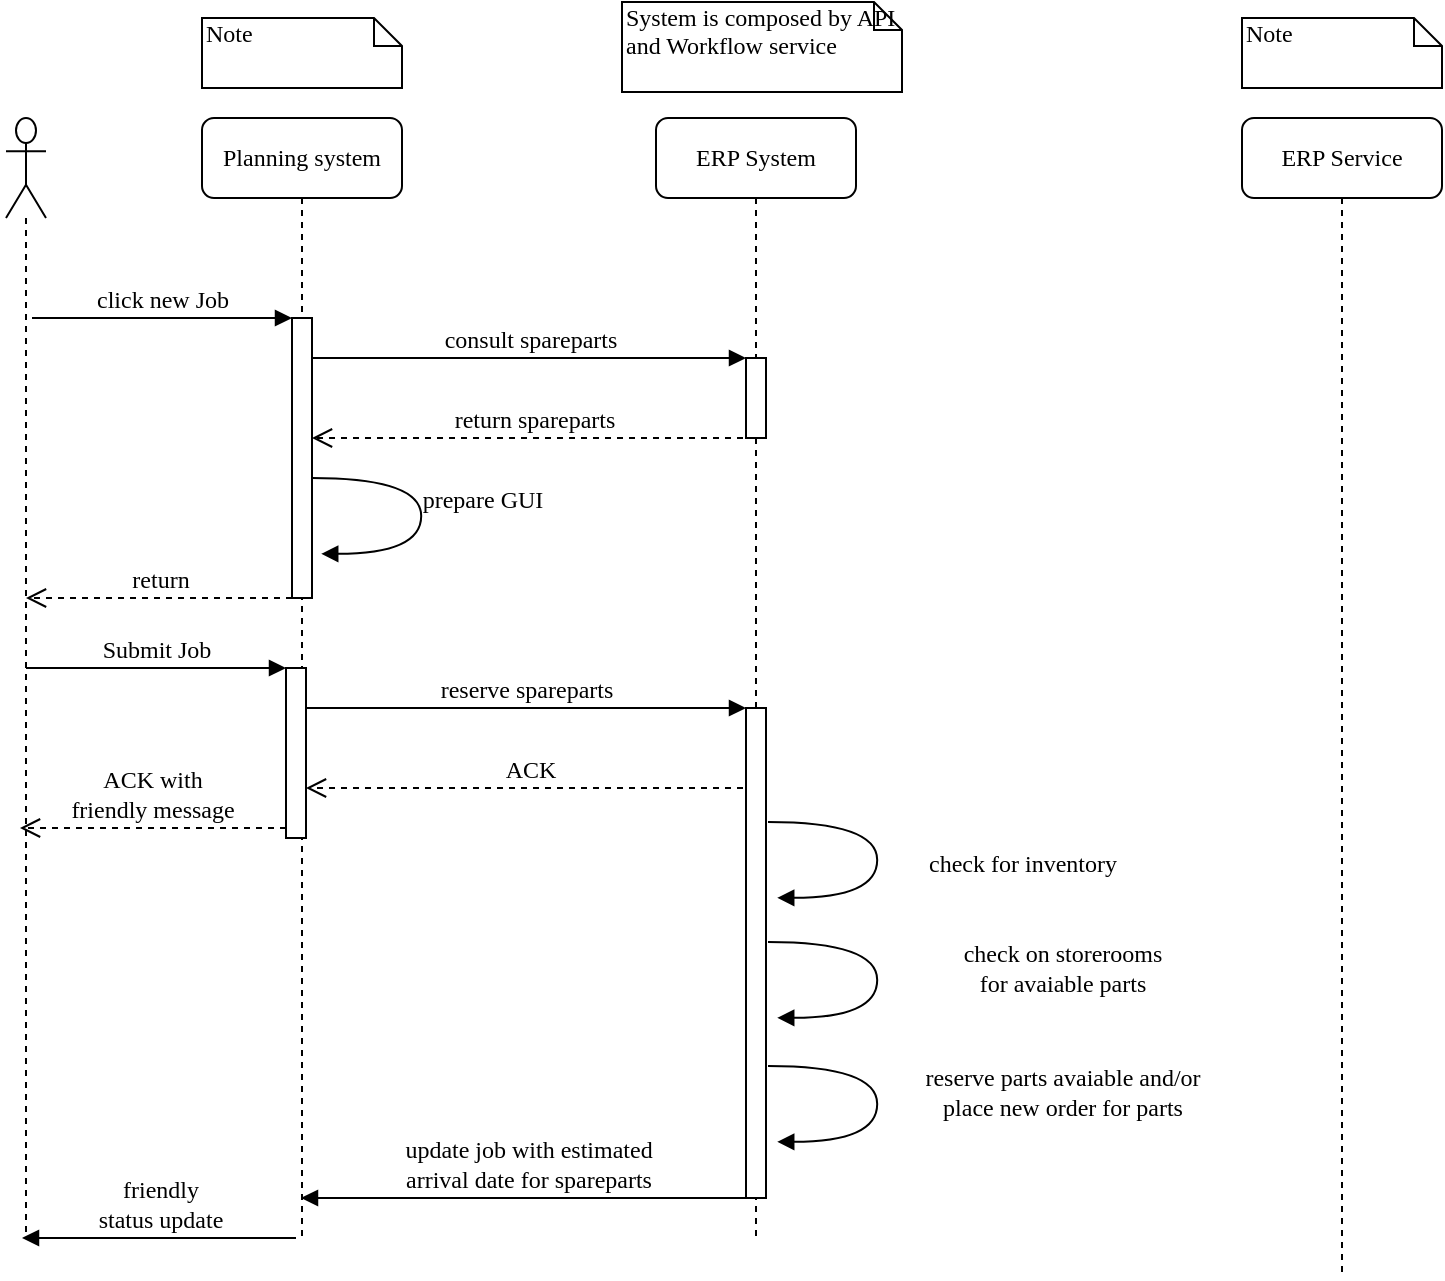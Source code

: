 <mxfile version="21.5.1" type="github" pages="5">
  <diagram name="Page-1" id="13e1069c-82ec-6db2-03f1-153e76fe0fe0">
    <mxGraphModel dx="1434" dy="782" grid="1" gridSize="10" guides="1" tooltips="1" connect="1" arrows="1" fold="1" page="1" pageScale="1" pageWidth="1100" pageHeight="850" background="none" math="0" shadow="0">
      <root>
        <mxCell id="0" />
        <mxCell id="1" parent="0" />
        <mxCell id="7baba1c4bc27f4b0-3" value="ERP System" style="shape=umlLifeline;perimeter=lifelinePerimeter;whiteSpace=wrap;html=1;container=1;collapsible=0;recursiveResize=0;outlineConnect=0;rounded=1;shadow=0;comic=0;labelBackgroundColor=none;strokeWidth=1;fontFamily=Verdana;fontSize=12;align=center;" parent="1" vertex="1">
          <mxGeometry x="467" y="80" width="100" height="560" as="geometry" />
        </mxCell>
        <mxCell id="7baba1c4bc27f4b0-13" value="" style="html=1;points=[];perimeter=orthogonalPerimeter;rounded=0;shadow=0;comic=0;labelBackgroundColor=none;strokeWidth=1;fontFamily=Verdana;fontSize=12;align=center;" parent="7baba1c4bc27f4b0-3" vertex="1">
          <mxGeometry x="45" y="120" width="10" height="40" as="geometry" />
        </mxCell>
        <mxCell id="7baba1c4bc27f4b0-2" value="Planning system" style="shape=umlLifeline;perimeter=lifelinePerimeter;whiteSpace=wrap;html=1;container=1;collapsible=0;recursiveResize=0;outlineConnect=0;rounded=1;shadow=0;comic=0;labelBackgroundColor=none;strokeWidth=1;fontFamily=Verdana;fontSize=12;align=center;" parent="1" vertex="1">
          <mxGeometry x="240" y="80" width="100" height="560" as="geometry" />
        </mxCell>
        <mxCell id="7baba1c4bc27f4b0-10" value="" style="html=1;points=[];perimeter=orthogonalPerimeter;rounded=0;shadow=0;comic=0;labelBackgroundColor=none;strokeWidth=1;fontFamily=Verdana;fontSize=12;align=center;" parent="7baba1c4bc27f4b0-2" vertex="1">
          <mxGeometry x="45" y="100" width="10" height="140" as="geometry" />
        </mxCell>
        <mxCell id="r3WiBmPXjDNipP7hlPcP-3" value="return" style="html=1;verticalAlign=bottom;endArrow=open;dashed=1;endSize=8;labelBackgroundColor=none;fontFamily=Verdana;fontSize=12;" edge="1" parent="7baba1c4bc27f4b0-2" target="r3WiBmPXjDNipP7hlPcP-2">
          <mxGeometry relative="1" as="geometry">
            <mxPoint x="-75" y="240" as="targetPoint" />
            <mxPoint x="45" y="240" as="sourcePoint" />
          </mxGeometry>
        </mxCell>
        <mxCell id="7baba1c4bc27f4b0-35" value="prepare GUI" style="html=1;verticalAlign=bottom;endArrow=block;labelBackgroundColor=none;fontFamily=Verdana;fontSize=12;elbow=vertical;edgeStyle=orthogonalEdgeStyle;curved=1;entryX=1;entryY=0.286;entryPerimeter=0;exitX=1.038;exitY=0.345;exitPerimeter=0;" parent="7baba1c4bc27f4b0-2" edge="1">
          <mxGeometry x="0.047" y="30" relative="1" as="geometry">
            <mxPoint x="55.0" y="180.0" as="sourcePoint" />
            <mxPoint x="59.62" y="217.92" as="targetPoint" />
            <Array as="points">
              <mxPoint x="109.62" y="179.9" />
              <mxPoint x="109.62" y="217.9" />
            </Array>
            <mxPoint as="offset" />
          </mxGeometry>
        </mxCell>
        <mxCell id="L3LUOp6Q61hQ2QbDwkMk-3" value="" style="html=1;points=[];perimeter=orthogonalPerimeter;rounded=0;shadow=0;comic=0;labelBackgroundColor=none;strokeWidth=1;fontFamily=Verdana;fontSize=12;align=center;" vertex="1" parent="7baba1c4bc27f4b0-2">
          <mxGeometry x="42" y="275" width="10" height="85" as="geometry" />
        </mxCell>
        <mxCell id="L3LUOp6Q61hQ2QbDwkMk-4" value="ACK with &lt;br&gt;friendly message" style="html=1;verticalAlign=bottom;endArrow=open;dashed=1;endSize=8;labelBackgroundColor=none;fontFamily=Verdana;fontSize=12;" edge="1" parent="7baba1c4bc27f4b0-2">
          <mxGeometry x="0.007" relative="1" as="geometry">
            <mxPoint x="-91" y="355" as="targetPoint" />
            <mxPoint x="42" y="355" as="sourcePoint" />
            <mxPoint as="offset" />
          </mxGeometry>
        </mxCell>
        <mxCell id="L3LUOp6Q61hQ2QbDwkMk-7" value="Submit Job" style="html=1;verticalAlign=bottom;endArrow=block;entryX=0;entryY=0;labelBackgroundColor=none;fontFamily=Verdana;fontSize=12;edgeStyle=elbowEdgeStyle;elbow=horizontal;" edge="1" parent="7baba1c4bc27f4b0-2" target="L3LUOp6Q61hQ2QbDwkMk-3">
          <mxGeometry relative="1" as="geometry">
            <mxPoint x="-88" y="275" as="sourcePoint" />
            <mxPoint as="offset" />
          </mxGeometry>
        </mxCell>
        <mxCell id="L3LUOp6Q61hQ2QbDwkMk-8" value="reserve spareparts" style="html=1;verticalAlign=bottom;endArrow=block;entryX=0;entryY=0;labelBackgroundColor=none;fontFamily=Verdana;fontSize=12;edgeStyle=elbowEdgeStyle;elbow=vertical;" edge="1" parent="7baba1c4bc27f4b0-2" source="L3LUOp6Q61hQ2QbDwkMk-3" target="L3LUOp6Q61hQ2QbDwkMk-6">
          <mxGeometry relative="1" as="geometry">
            <mxPoint x="127" y="295" as="sourcePoint" />
          </mxGeometry>
        </mxCell>
        <mxCell id="L3LUOp6Q61hQ2QbDwkMk-9" value="ACK" style="html=1;verticalAlign=bottom;endArrow=open;dashed=1;endSize=8;labelBackgroundColor=none;fontFamily=Verdana;fontSize=12;" edge="1" parent="7baba1c4bc27f4b0-2" source="7baba1c4bc27f4b0-3">
          <mxGeometry relative="1" as="geometry">
            <mxPoint x="52" y="335" as="targetPoint" />
            <mxPoint x="207" y="335" as="sourcePoint" />
          </mxGeometry>
        </mxCell>
        <mxCell id="L3LUOp6Q61hQ2QbDwkMk-6" value="" style="html=1;points=[];perimeter=orthogonalPerimeter;rounded=0;shadow=0;comic=0;labelBackgroundColor=none;strokeWidth=1;fontFamily=Verdana;fontSize=12;align=center;" vertex="1" parent="7baba1c4bc27f4b0-2">
          <mxGeometry x="272" y="295" width="10" height="245" as="geometry" />
        </mxCell>
        <mxCell id="7baba1c4bc27f4b0-4" value="ERP Service" style="shape=umlLifeline;perimeter=lifelinePerimeter;whiteSpace=wrap;html=1;container=1;collapsible=0;recursiveResize=0;outlineConnect=0;rounded=1;shadow=0;comic=0;labelBackgroundColor=none;strokeWidth=1;fontFamily=Verdana;fontSize=12;align=center;" parent="1" vertex="1">
          <mxGeometry x="760" y="80" width="100" height="580" as="geometry" />
        </mxCell>
        <mxCell id="7baba1c4bc27f4b0-11" value="click new Job" style="html=1;verticalAlign=bottom;endArrow=block;entryX=0;entryY=0;labelBackgroundColor=none;fontFamily=Verdana;fontSize=12;edgeStyle=elbowEdgeStyle;elbow=vertical;" parent="1" target="7baba1c4bc27f4b0-10" edge="1">
          <mxGeometry relative="1" as="geometry">
            <mxPoint x="155" y="180" as="sourcePoint" />
            <mxPoint as="offset" />
          </mxGeometry>
        </mxCell>
        <mxCell id="7baba1c4bc27f4b0-14" value="consult spareparts" style="html=1;verticalAlign=bottom;endArrow=block;entryX=0;entryY=0;labelBackgroundColor=none;fontFamily=Verdana;fontSize=12;edgeStyle=elbowEdgeStyle;elbow=vertical;" parent="1" source="7baba1c4bc27f4b0-10" target="7baba1c4bc27f4b0-13" edge="1">
          <mxGeometry relative="1" as="geometry">
            <mxPoint x="370" y="200" as="sourcePoint" />
          </mxGeometry>
        </mxCell>
        <mxCell id="7baba1c4bc27f4b0-41" value="Note" style="shape=note;whiteSpace=wrap;html=1;size=14;verticalAlign=top;align=left;spacingTop=-6;rounded=0;shadow=0;comic=0;labelBackgroundColor=none;strokeWidth=1;fontFamily=Verdana;fontSize=12" parent="1" vertex="1">
          <mxGeometry x="240" y="30" width="100" height="35" as="geometry" />
        </mxCell>
        <mxCell id="7baba1c4bc27f4b0-42" value="System is composed by API and Workflow service" style="shape=note;whiteSpace=wrap;html=1;size=14;verticalAlign=top;align=left;spacingTop=-6;rounded=0;shadow=0;comic=0;labelBackgroundColor=none;strokeWidth=1;fontFamily=Verdana;fontSize=12" parent="1" vertex="1">
          <mxGeometry x="450" y="22" width="140" height="45" as="geometry" />
        </mxCell>
        <mxCell id="7baba1c4bc27f4b0-43" value="Note" style="shape=note;whiteSpace=wrap;html=1;size=14;verticalAlign=top;align=left;spacingTop=-6;rounded=0;shadow=0;comic=0;labelBackgroundColor=none;strokeWidth=1;fontFamily=Verdana;fontSize=12" parent="1" vertex="1">
          <mxGeometry x="760" y="30" width="100" height="35" as="geometry" />
        </mxCell>
        <mxCell id="r3WiBmPXjDNipP7hlPcP-2" value="" style="shape=umlLifeline;perimeter=lifelinePerimeter;whiteSpace=wrap;html=1;container=1;dropTarget=0;collapsible=0;recursiveResize=0;outlineConnect=0;portConstraint=eastwest;newEdgeStyle={&quot;edgeStyle&quot;:&quot;elbowEdgeStyle&quot;,&quot;elbow&quot;:&quot;vertical&quot;,&quot;curved&quot;:0,&quot;rounded&quot;:0};participant=umlActor;size=50;" vertex="1" parent="1">
          <mxGeometry x="142" y="80" width="20" height="560" as="geometry" />
        </mxCell>
        <mxCell id="L3LUOp6Q61hQ2QbDwkMk-1" value="return spareparts" style="html=1;verticalAlign=bottom;endArrow=open;dashed=1;endSize=8;labelBackgroundColor=none;fontFamily=Verdana;fontSize=12;" edge="1" parent="1" source="7baba1c4bc27f4b0-3">
          <mxGeometry relative="1" as="geometry">
            <mxPoint x="295" y="240" as="targetPoint" />
            <mxPoint x="415" y="240" as="sourcePoint" />
          </mxGeometry>
        </mxCell>
        <mxCell id="L3LUOp6Q61hQ2QbDwkMk-11" value="check for inventory" style="html=1;verticalAlign=bottom;endArrow=block;labelBackgroundColor=none;fontFamily=Verdana;fontSize=12;elbow=vertical;edgeStyle=orthogonalEdgeStyle;curved=1;entryX=1;entryY=0.286;entryPerimeter=0;exitX=1.038;exitY=0.345;exitPerimeter=0;" edge="1" parent="1">
          <mxGeometry x="0.188" y="72" relative="1" as="geometry">
            <mxPoint x="523.0" y="432.0" as="sourcePoint" />
            <mxPoint x="527.62" y="469.92" as="targetPoint" />
            <Array as="points">
              <mxPoint x="577.62" y="431.9" />
              <mxPoint x="577.62" y="469.9" />
            </Array>
            <mxPoint as="offset" />
          </mxGeometry>
        </mxCell>
        <mxCell id="L3LUOp6Q61hQ2QbDwkMk-12" value="reserve parts avaiable and/or&lt;br&gt; place new order for parts" style="html=1;verticalAlign=bottom;endArrow=block;labelBackgroundColor=none;fontFamily=Verdana;fontSize=12;elbow=vertical;edgeStyle=orthogonalEdgeStyle;curved=1;entryX=1;entryY=0.286;entryPerimeter=0;exitX=1.038;exitY=0.345;exitPerimeter=0;" edge="1" parent="1">
          <mxGeometry x="0.193" y="92" relative="1" as="geometry">
            <mxPoint x="523.0" y="554.0" as="sourcePoint" />
            <mxPoint x="527.62" y="591.92" as="targetPoint" />
            <Array as="points">
              <mxPoint x="577.62" y="553.9" />
              <mxPoint x="577.62" y="591.9" />
            </Array>
            <mxPoint as="offset" />
          </mxGeometry>
        </mxCell>
        <mxCell id="L3LUOp6Q61hQ2QbDwkMk-13" value="check on storerooms&lt;br&gt; for avaiable parts" style="html=1;verticalAlign=bottom;endArrow=block;labelBackgroundColor=none;fontFamily=Verdana;fontSize=12;elbow=vertical;edgeStyle=orthogonalEdgeStyle;curved=1;entryX=1;entryY=0.286;entryPerimeter=0;exitX=1.038;exitY=0.345;exitPerimeter=0;" edge="1" parent="1">
          <mxGeometry x="0.188" y="92" relative="1" as="geometry">
            <mxPoint x="523.0" y="492.0" as="sourcePoint" />
            <mxPoint x="527.62" y="529.92" as="targetPoint" />
            <Array as="points">
              <mxPoint x="577.62" y="491.9" />
              <mxPoint x="577.62" y="529.9" />
            </Array>
            <mxPoint as="offset" />
          </mxGeometry>
        </mxCell>
        <mxCell id="L3LUOp6Q61hQ2QbDwkMk-14" value="update job with estimated &lt;br&gt;arrival date for spareparts" style="html=1;verticalAlign=bottom;endArrow=block;labelBackgroundColor=none;fontFamily=Verdana;fontSize=12;edgeStyle=elbowEdgeStyle;elbow=vertical;" edge="1" parent="1">
          <mxGeometry relative="1" as="geometry">
            <mxPoint x="516.5" y="620" as="sourcePoint" />
            <mxPoint x="289.5" y="620" as="targetPoint" />
          </mxGeometry>
        </mxCell>
        <mxCell id="L3LUOp6Q61hQ2QbDwkMk-15" value="friendly &lt;br&gt;status update" style="html=1;verticalAlign=bottom;endArrow=block;labelBackgroundColor=none;fontFamily=Verdana;fontSize=12;edgeStyle=elbowEdgeStyle;elbow=vertical;" edge="1" parent="1">
          <mxGeometry relative="1" as="geometry">
            <mxPoint x="287" y="640" as="sourcePoint" />
            <mxPoint x="150" y="640" as="targetPoint" />
          </mxGeometry>
        </mxCell>
      </root>
    </mxGraphModel>
  </diagram>
  <diagram id="V_W7wJpPirjJ44_0wbhT" name="Page-2">
    <mxGraphModel dx="1434" dy="782" grid="1" gridSize="10" guides="1" tooltips="1" connect="1" arrows="1" fold="1" page="1" pageScale="1" pageWidth="850" pageHeight="1100" math="0" shadow="0">
      <root>
        <mxCell id="0" />
        <mxCell id="1" parent="0" />
        <mxCell id="fWBjo3KzKKO2n25VjkyU-6" value="Receive request of Spareparts" style="edgeStyle=orthogonalEdgeStyle;rounded=0;orthogonalLoop=1;jettySize=auto;html=1;entryX=0.25;entryY=0.1;entryDx=0;entryDy=0;entryPerimeter=0;curved=1;exitX=1;exitY=1;exitDx=0;exitDy=0;" edge="1" parent="1" source="NMWCSdqXSWTa__lLpauB-1" target="NMWCSdqXSWTa__lLpauB-4">
          <mxGeometry relative="1" as="geometry">
            <Array as="points">
              <mxPoint x="580" y="420" />
              <mxPoint x="580" y="636" />
            </Array>
          </mxGeometry>
        </mxCell>
        <mxCell id="NMWCSdqXSWTa__lLpauB-1" value="CORE" style="ellipse;whiteSpace=wrap;html=1;aspect=fixed;" parent="1" vertex="1">
          <mxGeometry x="340" y="300" width="140" height="140" as="geometry" />
        </mxCell>
        <mxCell id="NMWCSdqXSWTa__lLpauB-3" value="Planning System" style="shape=umlActor;verticalLabelPosition=bottom;verticalAlign=top;html=1;outlineConnect=0;" parent="1" vertex="1">
          <mxGeometry x="180" y="80" width="30" height="60" as="geometry" />
        </mxCell>
        <mxCell id="fWBjo3KzKKO2n25VjkyU-9" value="Return spareparts avaiable" style="edgeStyle=orthogonalEdgeStyle;rounded=0;orthogonalLoop=1;jettySize=auto;html=1;entryX=0.914;entryY=0.779;entryDx=0;entryDy=0;entryPerimeter=0;" edge="1" parent="1" source="NMWCSdqXSWTa__lLpauB-4" target="NMWCSdqXSWTa__lLpauB-1">
          <mxGeometry relative="1" as="geometry">
            <Array as="points">
              <mxPoint x="745" y="460" />
              <mxPoint x="468" y="460" />
            </Array>
          </mxGeometry>
        </mxCell>
        <mxCell id="NMWCSdqXSWTa__lLpauB-4" value="ERP System" style="shape=umlActor;verticalLabelPosition=bottom;verticalAlign=top;html=1;outlineConnect=0;" parent="1" vertex="1">
          <mxGeometry x="730" y="630" width="30" height="60" as="geometry" />
        </mxCell>
        <mxCell id="NMWCSdqXSWTa__lLpauB-8" value="List Jobs" style="endArrow=classic;startArrow=classic;html=1;rounded=0;exitX=0.5;exitY=0;exitDx=0;exitDy=0;edgeStyle=orthogonalEdgeStyle;curved=1;" parent="1" source="NMWCSdqXSWTa__lLpauB-1" edge="1">
          <mxGeometry x="0.135" y="30" width="50" height="50" relative="1" as="geometry">
            <mxPoint x="400" y="420" as="sourcePoint" />
            <mxPoint x="220" y="120" as="targetPoint" />
            <Array as="points">
              <mxPoint x="340" y="300" />
              <mxPoint x="340" y="120" />
            </Array>
            <mxPoint as="offset" />
          </mxGeometry>
        </mxCell>
        <mxCell id="NMWCSdqXSWTa__lLpauB-9" value="&lt;div&gt;Filter Jobs&lt;/div&gt;&lt;div&gt;by Pending&lt;br&gt;&lt;/div&gt;" style="endArrow=classic;startArrow=classic;html=1;rounded=0;exitX=0;exitY=0;exitDx=0;exitDy=0;edgeStyle=orthogonalEdgeStyle;curved=1;" parent="1" source="NMWCSdqXSWTa__lLpauB-1" target="NMWCSdqXSWTa__lLpauB-3" edge="1">
          <mxGeometry x="-0.135" y="10" width="50" height="50" relative="1" as="geometry">
            <mxPoint x="300" y="390" as="sourcePoint" />
            <mxPoint x="110" y="210" as="targetPoint" />
            <Array as="points">
              <mxPoint x="300" y="321" />
              <mxPoint x="300" y="210" />
              <mxPoint x="195" y="210" />
            </Array>
            <mxPoint as="offset" />
          </mxGeometry>
        </mxCell>
        <mxCell id="NMWCSdqXSWTa__lLpauB-10" value="List Spare parts" style="endArrow=classic;startArrow=classic;html=1;rounded=0;exitX=0.5;exitY=0;exitDx=0;exitDy=0;edgeStyle=orthogonalEdgeStyle;curved=1;exitPerimeter=0;entryX=1;entryY=0.5;entryDx=0;entryDy=0;" parent="1" source="NMWCSdqXSWTa__lLpauB-4" target="NMWCSdqXSWTa__lLpauB-1" edge="1">
          <mxGeometry x="-0.135" y="10" width="50" height="50" relative="1" as="geometry">
            <mxPoint x="430" y="320" as="sourcePoint" />
            <mxPoint x="240" y="140" as="targetPoint" />
            <Array as="points">
              <mxPoint x="745" y="610" />
              <mxPoint x="780" y="610" />
              <mxPoint x="780" y="370" />
            </Array>
            <mxPoint as="offset" />
          </mxGeometry>
        </mxCell>
        <mxCell id="fWBjo3KzKKO2n25VjkyU-7" value="Text" style="edgeLabel;html=1;align=center;verticalAlign=middle;resizable=0;points=[];" vertex="1" connectable="0" parent="NMWCSdqXSWTa__lLpauB-10">
          <mxGeometry x="0.616" y="-7" relative="1" as="geometry">
            <mxPoint as="offset" />
          </mxGeometry>
        </mxCell>
        <mxCell id="1w2DRYX4biAuBUoCnJec-1" value="List Storerooms" style="endArrow=classic;startArrow=classic;html=1;rounded=0;edgeStyle=orthogonalEdgeStyle;curved=1;entryX=0.5;entryY=1;entryDx=0;entryDy=0;" parent="1" source="NMWCSdqXSWTa__lLpauB-4" target="NMWCSdqXSWTa__lLpauB-1" edge="1">
          <mxGeometry x="0.241" y="-15" width="50" height="50" relative="1" as="geometry">
            <mxPoint x="725" y="620" as="sourcePoint" />
            <mxPoint x="469" y="429" as="targetPoint" />
            <Array as="points">
              <mxPoint x="425" y="660" />
              <mxPoint x="425" y="620" />
              <mxPoint x="410" y="620" />
            </Array>
            <mxPoint as="offset" />
          </mxGeometry>
        </mxCell>
        <mxCell id="fWBjo3KzKKO2n25VjkyU-2" value="&lt;div&gt;Add new Job&lt;/div&gt;" style="edgeStyle=orthogonalEdgeStyle;rounded=0;orthogonalLoop=1;jettySize=auto;html=1;entryX=1;entryY=0;entryDx=0;entryDy=0;curved=1;exitX=0.75;exitY=0.1;exitDx=0;exitDy=0;exitPerimeter=0;" edge="1" parent="1" source="NMWCSdqXSWTa__lLpauB-3" target="NMWCSdqXSWTa__lLpauB-1">
          <mxGeometry x="0.064" y="20" relative="1" as="geometry">
            <Array as="points">
              <mxPoint x="203" y="120" />
              <mxPoint x="400" y="120" />
              <mxPoint x="400" y="240" />
              <mxPoint x="460" y="240" />
            </Array>
            <mxPoint as="offset" />
          </mxGeometry>
        </mxCell>
        <mxCell id="fWBjo3KzKKO2n25VjkyU-5" value="Request spare parts" style="endArrow=classic;startArrow=classic;html=1;rounded=0;exitX=-0.014;exitY=0.443;exitDx=0;exitDy=0;edgeStyle=orthogonalEdgeStyle;curved=1;exitPerimeter=0;entryX=0.25;entryY=0.1;entryDx=0;entryDy=0;entryPerimeter=0;" edge="1" parent="1" source="NMWCSdqXSWTa__lLpauB-1" target="NMWCSdqXSWTa__lLpauB-3">
          <mxGeometry x="0.135" y="30" width="50" height="50" relative="1" as="geometry">
            <mxPoint x="250" y="370" as="sourcePoint" />
            <mxPoint x="60" y="190" as="targetPoint" />
            <Array as="points">
              <mxPoint x="338" y="370" />
              <mxPoint x="130" y="370" />
              <mxPoint x="130" y="86" />
            </Array>
            <mxPoint as="offset" />
          </mxGeometry>
        </mxCell>
      </root>
    </mxGraphModel>
  </diagram>
  <diagram id="QQJnZQUHqllmT8PFAfbM" name="Page-3">
    <mxGraphModel dx="1434" dy="782" grid="1" gridSize="10" guides="1" tooltips="1" connect="1" arrows="1" fold="1" page="1" pageScale="1" pageWidth="850" pageHeight="1100" math="0" shadow="0">
      <root>
        <mxCell id="0" />
        <mxCell id="1" parent="0" />
        <mxCell id="K9g0IjUsWoUg42Nc8wB1-1" value="SparePart" style="swimlane;fontStyle=2;align=center;verticalAlign=top;childLayout=stackLayout;horizontal=1;startSize=26;horizontalStack=0;resizeParent=1;resizeLast=0;collapsible=1;marginBottom=0;rounded=0;shadow=0;strokeWidth=1;" parent="1" vertex="1">
          <mxGeometry x="220" y="120" width="160" height="138" as="geometry">
            <mxRectangle x="230" y="140" width="160" height="26" as="alternateBounds" />
          </mxGeometry>
        </mxCell>
        <mxCell id="K9g0IjUsWoUg42Nc8wB1-2" value="Name" style="text;align=left;verticalAlign=top;spacingLeft=4;spacingRight=4;overflow=hidden;rotatable=0;points=[[0,0.5],[1,0.5]];portConstraint=eastwest;" parent="K9g0IjUsWoUg42Nc8wB1-1" vertex="1">
          <mxGeometry y="26" width="160" height="26" as="geometry" />
        </mxCell>
        <mxCell id="K9g0IjUsWoUg42Nc8wB1-3" value="Phone Number" style="text;align=left;verticalAlign=top;spacingLeft=4;spacingRight=4;overflow=hidden;rotatable=0;points=[[0,0.5],[1,0.5]];portConstraint=eastwest;rounded=0;shadow=0;html=0;" parent="K9g0IjUsWoUg42Nc8wB1-1" vertex="1">
          <mxGeometry y="52" width="160" height="26" as="geometry" />
        </mxCell>
        <mxCell id="K9g0IjUsWoUg42Nc8wB1-4" value="Email Address" style="text;align=left;verticalAlign=top;spacingLeft=4;spacingRight=4;overflow=hidden;rotatable=0;points=[[0,0.5],[1,0.5]];portConstraint=eastwest;rounded=0;shadow=0;html=0;" parent="K9g0IjUsWoUg42Nc8wB1-1" vertex="1">
          <mxGeometry y="78" width="160" height="26" as="geometry" />
        </mxCell>
        <mxCell id="K9g0IjUsWoUg42Nc8wB1-5" value="" style="line;html=1;strokeWidth=1;align=left;verticalAlign=middle;spacingTop=-1;spacingLeft=3;spacingRight=3;rotatable=0;labelPosition=right;points=[];portConstraint=eastwest;" parent="K9g0IjUsWoUg42Nc8wB1-1" vertex="1">
          <mxGeometry y="104" width="160" height="8" as="geometry" />
        </mxCell>
        <mxCell id="K9g0IjUsWoUg42Nc8wB1-6" value="Purchase Parking Pass" style="text;align=left;verticalAlign=top;spacingLeft=4;spacingRight=4;overflow=hidden;rotatable=0;points=[[0,0.5],[1,0.5]];portConstraint=eastwest;" parent="K9g0IjUsWoUg42Nc8wB1-1" vertex="1">
          <mxGeometry y="112" width="160" height="26" as="geometry" />
        </mxCell>
        <mxCell id="K9g0IjUsWoUg42Nc8wB1-7" value="T" style="swimlane;fontStyle=0;align=center;verticalAlign=top;childLayout=stackLayout;horizontal=1;startSize=26;horizontalStack=0;resizeParent=1;resizeLast=0;collapsible=1;marginBottom=0;rounded=0;shadow=0;strokeWidth=1;" parent="1" vertex="1">
          <mxGeometry x="120" y="360" width="160" height="138" as="geometry">
            <mxRectangle x="130" y="380" width="160" height="26" as="alternateBounds" />
          </mxGeometry>
        </mxCell>
        <mxCell id="K9g0IjUsWoUg42Nc8wB1-8" value="Student Number" style="text;align=left;verticalAlign=top;spacingLeft=4;spacingRight=4;overflow=hidden;rotatable=0;points=[[0,0.5],[1,0.5]];portConstraint=eastwest;" parent="K9g0IjUsWoUg42Nc8wB1-7" vertex="1">
          <mxGeometry y="26" width="160" height="26" as="geometry" />
        </mxCell>
        <mxCell id="K9g0IjUsWoUg42Nc8wB1-9" value="Average Mark" style="text;align=left;verticalAlign=top;spacingLeft=4;spacingRight=4;overflow=hidden;rotatable=0;points=[[0,0.5],[1,0.5]];portConstraint=eastwest;rounded=0;shadow=0;html=0;" parent="K9g0IjUsWoUg42Nc8wB1-7" vertex="1">
          <mxGeometry y="52" width="160" height="26" as="geometry" />
        </mxCell>
        <mxCell id="K9g0IjUsWoUg42Nc8wB1-10" value="" style="line;html=1;strokeWidth=1;align=left;verticalAlign=middle;spacingTop=-1;spacingLeft=3;spacingRight=3;rotatable=0;labelPosition=right;points=[];portConstraint=eastwest;" parent="K9g0IjUsWoUg42Nc8wB1-7" vertex="1">
          <mxGeometry y="78" width="160" height="8" as="geometry" />
        </mxCell>
        <mxCell id="K9g0IjUsWoUg42Nc8wB1-11" value="Is Eligible To Enroll" style="text;align=left;verticalAlign=top;spacingLeft=4;spacingRight=4;overflow=hidden;rotatable=0;points=[[0,0.5],[1,0.5]];portConstraint=eastwest;fontStyle=4" parent="K9g0IjUsWoUg42Nc8wB1-7" vertex="1">
          <mxGeometry y="86" width="160" height="26" as="geometry" />
        </mxCell>
        <mxCell id="K9g0IjUsWoUg42Nc8wB1-12" value="Get Seminars Taken" style="text;align=left;verticalAlign=top;spacingLeft=4;spacingRight=4;overflow=hidden;rotatable=0;points=[[0,0.5],[1,0.5]];portConstraint=eastwest;" parent="K9g0IjUsWoUg42Nc8wB1-7" vertex="1">
          <mxGeometry y="112" width="160" height="26" as="geometry" />
        </mxCell>
        <mxCell id="K9g0IjUsWoUg42Nc8wB1-13" value="" style="endArrow=block;endSize=10;endFill=0;shadow=0;strokeWidth=1;rounded=0;edgeStyle=elbowEdgeStyle;elbow=vertical;" parent="1" source="K9g0IjUsWoUg42Nc8wB1-7" target="K9g0IjUsWoUg42Nc8wB1-1" edge="1">
          <mxGeometry width="160" relative="1" as="geometry">
            <mxPoint x="200" y="203" as="sourcePoint" />
            <mxPoint x="200" y="203" as="targetPoint" />
          </mxGeometry>
        </mxCell>
        <mxCell id="K9g0IjUsWoUg42Nc8wB1-14" value="Professor" style="swimlane;fontStyle=0;align=center;verticalAlign=top;childLayout=stackLayout;horizontal=1;startSize=26;horizontalStack=0;resizeParent=1;resizeLast=0;collapsible=1;marginBottom=0;rounded=0;shadow=0;strokeWidth=1;" parent="1" vertex="1">
          <mxGeometry x="330" y="360" width="160" height="70" as="geometry">
            <mxRectangle x="340" y="380" width="170" height="26" as="alternateBounds" />
          </mxGeometry>
        </mxCell>
        <mxCell id="K9g0IjUsWoUg42Nc8wB1-15" value="Salary" style="text;align=left;verticalAlign=top;spacingLeft=4;spacingRight=4;overflow=hidden;rotatable=0;points=[[0,0.5],[1,0.5]];portConstraint=eastwest;" parent="K9g0IjUsWoUg42Nc8wB1-14" vertex="1">
          <mxGeometry y="26" width="160" height="26" as="geometry" />
        </mxCell>
        <mxCell id="K9g0IjUsWoUg42Nc8wB1-16" value="" style="line;html=1;strokeWidth=1;align=left;verticalAlign=middle;spacingTop=-1;spacingLeft=3;spacingRight=3;rotatable=0;labelPosition=right;points=[];portConstraint=eastwest;" parent="K9g0IjUsWoUg42Nc8wB1-14" vertex="1">
          <mxGeometry y="52" width="160" height="8" as="geometry" />
        </mxCell>
        <mxCell id="K9g0IjUsWoUg42Nc8wB1-17" value="" style="endArrow=block;endSize=10;endFill=0;shadow=0;strokeWidth=1;rounded=0;edgeStyle=elbowEdgeStyle;elbow=vertical;" parent="1" source="K9g0IjUsWoUg42Nc8wB1-14" target="K9g0IjUsWoUg42Nc8wB1-1" edge="1">
          <mxGeometry width="160" relative="1" as="geometry">
            <mxPoint x="210" y="373" as="sourcePoint" />
            <mxPoint x="310" y="271" as="targetPoint" />
          </mxGeometry>
        </mxCell>
        <mxCell id="K9g0IjUsWoUg42Nc8wB1-18" value="Order" style="swimlane;fontStyle=0;align=center;verticalAlign=top;childLayout=stackLayout;horizontal=1;startSize=26;horizontalStack=0;resizeParent=1;resizeLast=0;collapsible=1;marginBottom=0;rounded=0;shadow=0;strokeWidth=1;" parent="1" vertex="1">
          <mxGeometry x="508" y="120" width="160" height="216" as="geometry">
            <mxRectangle x="550" y="140" width="160" height="26" as="alternateBounds" />
          </mxGeometry>
        </mxCell>
        <mxCell id="K9g0IjUsWoUg42Nc8wB1-19" value="Street" style="text;align=left;verticalAlign=top;spacingLeft=4;spacingRight=4;overflow=hidden;rotatable=0;points=[[0,0.5],[1,0.5]];portConstraint=eastwest;" parent="K9g0IjUsWoUg42Nc8wB1-18" vertex="1">
          <mxGeometry y="26" width="160" height="26" as="geometry" />
        </mxCell>
        <mxCell id="K9g0IjUsWoUg42Nc8wB1-20" value="City" style="text;align=left;verticalAlign=top;spacingLeft=4;spacingRight=4;overflow=hidden;rotatable=0;points=[[0,0.5],[1,0.5]];portConstraint=eastwest;rounded=0;shadow=0;html=0;" parent="K9g0IjUsWoUg42Nc8wB1-18" vertex="1">
          <mxGeometry y="52" width="160" height="26" as="geometry" />
        </mxCell>
        <mxCell id="K9g0IjUsWoUg42Nc8wB1-21" value="State" style="text;align=left;verticalAlign=top;spacingLeft=4;spacingRight=4;overflow=hidden;rotatable=0;points=[[0,0.5],[1,0.5]];portConstraint=eastwest;rounded=0;shadow=0;html=0;" parent="K9g0IjUsWoUg42Nc8wB1-18" vertex="1">
          <mxGeometry y="78" width="160" height="26" as="geometry" />
        </mxCell>
        <mxCell id="K9g0IjUsWoUg42Nc8wB1-22" value="Postal Code" style="text;align=left;verticalAlign=top;spacingLeft=4;spacingRight=4;overflow=hidden;rotatable=0;points=[[0,0.5],[1,0.5]];portConstraint=eastwest;rounded=0;shadow=0;html=0;" parent="K9g0IjUsWoUg42Nc8wB1-18" vertex="1">
          <mxGeometry y="104" width="160" height="26" as="geometry" />
        </mxCell>
        <mxCell id="K9g0IjUsWoUg42Nc8wB1-23" value="Country" style="text;align=left;verticalAlign=top;spacingLeft=4;spacingRight=4;overflow=hidden;rotatable=0;points=[[0,0.5],[1,0.5]];portConstraint=eastwest;rounded=0;shadow=0;html=0;" parent="K9g0IjUsWoUg42Nc8wB1-18" vertex="1">
          <mxGeometry y="130" width="160" height="26" as="geometry" />
        </mxCell>
        <mxCell id="K9g0IjUsWoUg42Nc8wB1-24" value="" style="line;html=1;strokeWidth=1;align=left;verticalAlign=middle;spacingTop=-1;spacingLeft=3;spacingRight=3;rotatable=0;labelPosition=right;points=[];portConstraint=eastwest;" parent="K9g0IjUsWoUg42Nc8wB1-18" vertex="1">
          <mxGeometry y="156" width="160" height="8" as="geometry" />
        </mxCell>
        <mxCell id="K9g0IjUsWoUg42Nc8wB1-25" value="Validate" style="text;align=left;verticalAlign=top;spacingLeft=4;spacingRight=4;overflow=hidden;rotatable=0;points=[[0,0.5],[1,0.5]];portConstraint=eastwest;" parent="K9g0IjUsWoUg42Nc8wB1-18" vertex="1">
          <mxGeometry y="164" width="160" height="26" as="geometry" />
        </mxCell>
        <mxCell id="K9g0IjUsWoUg42Nc8wB1-26" value="Output As Label" style="text;align=left;verticalAlign=top;spacingLeft=4;spacingRight=4;overflow=hidden;rotatable=0;points=[[0,0.5],[1,0.5]];portConstraint=eastwest;" parent="K9g0IjUsWoUg42Nc8wB1-18" vertex="1">
          <mxGeometry y="190" width="160" height="26" as="geometry" />
        </mxCell>
        <mxCell id="K9g0IjUsWoUg42Nc8wB1-27" value="" style="endArrow=open;shadow=0;strokeWidth=1;rounded=0;endFill=1;edgeStyle=elbowEdgeStyle;elbow=vertical;" parent="1" source="K9g0IjUsWoUg42Nc8wB1-1" target="K9g0IjUsWoUg42Nc8wB1-18" edge="1">
          <mxGeometry x="0.5" y="41" relative="1" as="geometry">
            <mxPoint x="380" y="192" as="sourcePoint" />
            <mxPoint x="540" y="192" as="targetPoint" />
            <mxPoint x="-40" y="32" as="offset" />
          </mxGeometry>
        </mxCell>
        <mxCell id="K9g0IjUsWoUg42Nc8wB1-28" value="0..1" style="resizable=0;align=left;verticalAlign=bottom;labelBackgroundColor=none;fontSize=12;" parent="K9g0IjUsWoUg42Nc8wB1-27" connectable="0" vertex="1">
          <mxGeometry x="-1" relative="1" as="geometry">
            <mxPoint y="4" as="offset" />
          </mxGeometry>
        </mxCell>
        <mxCell id="K9g0IjUsWoUg42Nc8wB1-29" value="1" style="resizable=0;align=right;verticalAlign=bottom;labelBackgroundColor=none;fontSize=12;" parent="K9g0IjUsWoUg42Nc8wB1-27" connectable="0" vertex="1">
          <mxGeometry x="1" relative="1" as="geometry">
            <mxPoint x="-7" y="4" as="offset" />
          </mxGeometry>
        </mxCell>
        <mxCell id="K9g0IjUsWoUg42Nc8wB1-30" value="lives at" style="text;html=1;resizable=0;points=[];;align=center;verticalAlign=middle;labelBackgroundColor=none;rounded=0;shadow=0;strokeWidth=1;fontSize=12;" parent="K9g0IjUsWoUg42Nc8wB1-27" vertex="1" connectable="0">
          <mxGeometry x="0.5" y="49" relative="1" as="geometry">
            <mxPoint x="-38" y="40" as="offset" />
          </mxGeometry>
        </mxCell>
      </root>
    </mxGraphModel>
  </diagram>
  <diagram id="uCsJGXF6ehtbGwk2GhZM" name="Page-4">
    <mxGraphModel dx="2284" dy="1882" grid="1" gridSize="10" guides="1" tooltips="1" connect="1" arrows="1" fold="1" page="1" pageScale="1" pageWidth="850" pageHeight="1100" math="0" shadow="0">
      <root>
        <mxCell id="0" />
        <mxCell id="1" parent="0" />
        <mxCell id="5N2PA1N7N8fe88zdQoq2-34" value="ERP API Spareparts" style="verticalAlign=top;align=left;spacingTop=8;spacingLeft=2;spacingRight=12;shape=cube;size=10;direction=south;fontStyle=4;html=1;" parent="1" vertex="1">
          <mxGeometry x="510" y="216.25" width="175" height="125" as="geometry" />
        </mxCell>
        <mxCell id="5N2PA1N7N8fe88zdQoq2-31" value="ERP API Storerooms" style="verticalAlign=top;align=left;spacingTop=8;spacingLeft=2;spacingRight=12;shape=cube;size=10;direction=south;fontStyle=4;html=1;" parent="1" vertex="1">
          <mxGeometry x="510" y="61.25" width="175" height="125" as="geometry" />
        </mxCell>
        <mxCell id="5N2PA1N7N8fe88zdQoq2-32" value="" style="shape=module;align=left;spacingLeft=20;align=center;verticalAlign=top;" parent="1" vertex="1">
          <mxGeometry x="525" y="266.25" width="130" height="50" as="geometry" />
        </mxCell>
        <mxCell id="5N2PA1N7N8fe88zdQoq2-33" value="" style="shape=module;align=left;spacingLeft=20;align=center;verticalAlign=top;" parent="1" vertex="1">
          <mxGeometry x="525" y="116.25" width="130" height="50" as="geometry" />
        </mxCell>
        <mxCell id="5N2PA1N7N8fe88zdQoq2-36" value="&lt;div&gt;Frankfurt, GE&lt;/div&gt;&lt;div&gt;Fixed IP&lt;/div&gt;" style="points=[[0,0],[0.25,0],[0.5,0],[0.75,0],[1,0],[1,0.25],[1,0.5],[1,0.75],[1,1],[0.75,1],[0.5,1],[0.25,1],[0,1],[0,0.75],[0,0.5],[0,0.25]];outlineConnect=0;gradientColor=none;html=1;whiteSpace=wrap;fontSize=12;fontStyle=0;container=1;pointerEvents=0;collapsible=0;recursiveResize=0;shape=mxgraph.aws4.group;grIcon=mxgraph.aws4.group_on_premise;strokeColor=#5A6C86;fillColor=none;verticalAlign=top;align=left;spacingLeft=30;fontColor=#5A6C86;dashed=0;" parent="1" vertex="1">
          <mxGeometry x="490" y="1.25" width="210" height="500" as="geometry" />
        </mxCell>
        <mxCell id="5N2PA1N7N8fe88zdQoq2-43" value="ERP API Orders" style="verticalAlign=top;align=left;spacingTop=8;spacingLeft=2;spacingRight=12;shape=cube;size=10;direction=south;fontStyle=4;html=1;" parent="5N2PA1N7N8fe88zdQoq2-36" vertex="1">
          <mxGeometry x="20" y="360" width="175" height="125" as="geometry" />
        </mxCell>
        <mxCell id="5N2PA1N7N8fe88zdQoq2-44" value="" style="shape=module;align=left;spacingLeft=20;align=center;verticalAlign=top;" parent="5N2PA1N7N8fe88zdQoq2-36" vertex="1">
          <mxGeometry x="35" y="410" width="130" height="50" as="geometry" />
        </mxCell>
        <mxCell id="5N2PA1N7N8fe88zdQoq2-38" value="Plan Tool Backend API" style="verticalAlign=top;align=left;spacingTop=8;spacingLeft=2;spacingRight=12;shape=cube;size=10;direction=south;fontStyle=4;html=1;" parent="1" vertex="1">
          <mxGeometry x="40" y="215" width="175" height="125" as="geometry" />
        </mxCell>
        <mxCell id="5N2PA1N7N8fe88zdQoq2-39" value="Plan API Jobs" style="verticalAlign=top;align=left;spacingTop=8;spacingLeft=2;spacingRight=12;shape=cube;size=10;direction=south;fontStyle=4;html=1;" parent="1" vertex="1">
          <mxGeometry x="40" y="60" width="175" height="125" as="geometry" />
        </mxCell>
        <mxCell id="5N2PA1N7N8fe88zdQoq2-64" style="edgeStyle=orthogonalEdgeStyle;curved=1;rounded=0;orthogonalLoop=1;jettySize=auto;html=1;" parent="1" source="5N2PA1N7N8fe88zdQoq2-40" target="5N2PA1N7N8fe88zdQoq2-41" edge="1">
          <mxGeometry relative="1" as="geometry" />
        </mxCell>
        <mxCell id="5N2PA1N7N8fe88zdQoq2-40" value="" style="shape=module;align=left;spacingLeft=20;align=center;verticalAlign=top;" parent="1" vertex="1">
          <mxGeometry x="50" y="265" width="135" height="50" as="geometry" />
        </mxCell>
        <mxCell id="5N2PA1N7N8fe88zdQoq2-41" value="" style="shape=module;align=left;spacingLeft=20;align=center;verticalAlign=top;" parent="1" vertex="1">
          <mxGeometry x="55" y="115" width="130" height="50" as="geometry" />
        </mxCell>
        <mxCell id="5N2PA1N7N8fe88zdQoq2-42" value="Amsterdam, NE&lt;br&gt;Dynamic IP" style="points=[[0,0],[0.25,0],[0.5,0],[0.75,0],[1,0],[1,0.25],[1,0.5],[1,0.75],[1,1],[0.75,1],[0.5,1],[0.25,1],[0,1],[0,0.75],[0,0.5],[0,0.25]];outlineConnect=0;gradientColor=none;html=1;whiteSpace=wrap;fontSize=12;fontStyle=0;container=1;pointerEvents=0;collapsible=0;recursiveResize=0;shape=mxgraph.aws4.group;grIcon=mxgraph.aws4.group_on_premise;strokeColor=#5A6C86;fillColor=none;verticalAlign=top;align=left;spacingLeft=30;fontColor=#5A6C86;dashed=0;" parent="1" vertex="1">
          <mxGeometry x="20" width="250" height="520" as="geometry" />
        </mxCell>
        <mxCell id="5N2PA1N7N8fe88zdQoq2-48" value="Plan Tool FrontEnd" style="verticalAlign=top;align=left;spacingTop=8;spacingLeft=2;spacingRight=12;shape=cube;size=10;direction=south;fontStyle=4;html=1;" parent="5N2PA1N7N8fe88zdQoq2-42" vertex="1">
          <mxGeometry x="20" y="370" width="175" height="125" as="geometry" />
        </mxCell>
        <mxCell id="5N2PA1N7N8fe88zdQoq2-49" value="" style="shape=module;align=left;spacingLeft=20;align=center;verticalAlign=top;" parent="5N2PA1N7N8fe88zdQoq2-42" vertex="1">
          <mxGeometry x="30" y="420" width="135" height="50" as="geometry" />
        </mxCell>
        <mxCell id="5N2PA1N7N8fe88zdQoq2-50" value="End User" style="shape=umlActor;verticalLabelPosition=bottom;verticalAlign=top;html=1;outlineConnect=0;" parent="1" vertex="1">
          <mxGeometry x="-210" y="410" width="30" height="60" as="geometry" />
        </mxCell>
        <mxCell id="5N2PA1N7N8fe88zdQoq2-53" value="Dynamic DNS" style="html=1;dashed=0;whiteSpace=wrap;rotation=-90;" parent="1" vertex="1">
          <mxGeometry x="-273" y="235" width="520" height="50" as="geometry" />
        </mxCell>
        <mxCell id="5N2PA1N7N8fe88zdQoq2-54" value="DNS" style="html=1;dashed=0;whiteSpace=wrap;rotation=-90;" parent="1" vertex="1">
          <mxGeometry x="210" y="226.25" width="500" height="50" as="geometry" />
        </mxCell>
        <mxCell id="5N2PA1N7N8fe88zdQoq2-55" value="firewall-amsterdam-site" style="swimlane;startSize=20;" parent="1" vertex="1">
          <mxGeometry x="-50" y="-30" width="340" height="562.5" as="geometry" />
        </mxCell>
        <mxCell id="5N2PA1N7N8fe88zdQoq2-57" value="firewall-frankfurt-site" style="swimlane;startSize=20;" parent="1" vertex="1">
          <mxGeometry x="410" y="-30" width="310" height="561.25" as="geometry" />
        </mxCell>
        <mxCell id="5N2PA1N7N8fe88zdQoq2-58" value="" style="html=1;strokeWidth=1;shadow=0;dashed=0;shape=mxgraph.ios7.misc.vpn;fillColor=#0050ef;strokeColor=#001DBC;buttonText=;strokeColor2=#222222;fontColor=#ffffff;fontSize=8;verticalLabelPosition=bottom;verticalAlign=top;align=center;sketch=0;" parent="1" vertex="1">
          <mxGeometry x="320" y="180" width="55" height="55" as="geometry" />
        </mxCell>
        <mxCell id="5N2PA1N7N8fe88zdQoq2-60" value="" style="shape=flexArrow;endArrow=classic;startArrow=classic;html=1;rounded=0;curved=1;entryX=0.5;entryY=0;entryDx=0;entryDy=0;fillColor=#0050ef;strokeColor=#001DBC;" parent="1" target="5N2PA1N7N8fe88zdQoq2-54" edge="1">
          <mxGeometry width="100" height="100" relative="1" as="geometry">
            <mxPoint x="270" y="249" as="sourcePoint" />
            <mxPoint x="370" y="220" as="targetPoint" />
          </mxGeometry>
        </mxCell>
        <mxCell id="5N2PA1N7N8fe88zdQoq2-51" value="&lt;div&gt;oAuth&lt;/div&gt;&lt;div&gt;&lt;br&gt;&lt;/div&gt;&lt;div&gt;JWT token&lt;br&gt;&lt;/div&gt;" style="edgeStyle=orthogonalEdgeStyle;curved=1;rounded=0;orthogonalLoop=1;jettySize=auto;html=1;entryX=0;entryY=0;entryDx=67.5;entryDy=175;entryPerimeter=0;" parent="1" source="5N2PA1N7N8fe88zdQoq2-50" target="5N2PA1N7N8fe88zdQoq2-48" edge="1">
          <mxGeometry relative="1" as="geometry">
            <mxPoint x="-110" y="440" as="targetPoint" />
          </mxGeometry>
        </mxCell>
        <mxCell id="5N2PA1N7N8fe88zdQoq2-63" style="edgeStyle=orthogonalEdgeStyle;curved=1;rounded=0;orthogonalLoop=1;jettySize=auto;html=1;entryX=0.5;entryY=1;entryDx=0;entryDy=0;" parent="1" source="5N2PA1N7N8fe88zdQoq2-49" target="5N2PA1N7N8fe88zdQoq2-40" edge="1">
          <mxGeometry relative="1" as="geometry" />
        </mxCell>
      </root>
    </mxGraphModel>
  </diagram>
  <diagram id="XrqvdYvnkohPjzoF3PSp" name="Page-5">
    <mxGraphModel dx="1434" dy="782" grid="1" gridSize="10" guides="1" tooltips="1" connect="1" arrows="1" fold="1" page="1" pageScale="1" pageWidth="850" pageHeight="1100" math="0" shadow="0">
      <root>
        <mxCell id="0" />
        <mxCell id="1" parent="0" />
        <mxCell id="eW5gLXM0kAwONvMqNnM3-1" value="" style="edgeStyle=entityRelationEdgeStyle;endArrow=ERzeroToMany;startArrow=ERone;endFill=1;startFill=0;" parent="1" source="eW5gLXM0kAwONvMqNnM3-24" target="eW5gLXM0kAwONvMqNnM3-7" edge="1">
          <mxGeometry width="100" height="100" relative="1" as="geometry">
            <mxPoint x="340" y="720" as="sourcePoint" />
            <mxPoint x="440" y="620" as="targetPoint" />
          </mxGeometry>
        </mxCell>
        <mxCell id="eW5gLXM0kAwONvMqNnM3-2" value="" style="edgeStyle=entityRelationEdgeStyle;endArrow=ERzeroToMany;startArrow=ERone;endFill=1;startFill=0;" parent="1" source="eW5gLXM0kAwONvMqNnM3-4" target="eW5gLXM0kAwONvMqNnM3-17" edge="1">
          <mxGeometry width="100" height="100" relative="1" as="geometry">
            <mxPoint x="400" y="180" as="sourcePoint" />
            <mxPoint x="460" y="205" as="targetPoint" />
          </mxGeometry>
        </mxCell>
        <mxCell id="eW5gLXM0kAwONvMqNnM3-3" value="Inventory" style="shape=table;startSize=30;container=1;collapsible=1;childLayout=tableLayout;fixedRows=1;rowLines=0;fontStyle=1;align=center;resizeLast=1;" parent="1" vertex="1">
          <mxGeometry x="450" y="120" width="250" height="130" as="geometry" />
        </mxCell>
        <mxCell id="eW5gLXM0kAwONvMqNnM3-4" value="" style="shape=partialRectangle;collapsible=0;dropTarget=0;pointerEvents=0;fillColor=none;points=[[0,0.5],[1,0.5]];portConstraint=eastwest;top=0;left=0;right=0;bottom=1;" parent="eW5gLXM0kAwONvMqNnM3-3" vertex="1">
          <mxGeometry y="30" width="250" height="30" as="geometry" />
        </mxCell>
        <mxCell id="eW5gLXM0kAwONvMqNnM3-5" value="PK" style="shape=partialRectangle;overflow=hidden;connectable=0;fillColor=none;top=0;left=0;bottom=0;right=0;fontStyle=1;" parent="eW5gLXM0kAwONvMqNnM3-4" vertex="1">
          <mxGeometry width="30" height="30" as="geometry">
            <mxRectangle width="30" height="30" as="alternateBounds" />
          </mxGeometry>
        </mxCell>
        <mxCell id="eW5gLXM0kAwONvMqNnM3-6" value="inventory_id int NOT NULL " style="shape=partialRectangle;overflow=hidden;connectable=0;fillColor=none;top=0;left=0;bottom=0;right=0;align=left;spacingLeft=6;fontStyle=5;" parent="eW5gLXM0kAwONvMqNnM3-4" vertex="1">
          <mxGeometry x="30" width="220" height="30" as="geometry">
            <mxRectangle width="220" height="30" as="alternateBounds" />
          </mxGeometry>
        </mxCell>
        <mxCell id="eW5gLXM0kAwONvMqNnM3-7" value="" style="shape=partialRectangle;collapsible=0;dropTarget=0;pointerEvents=0;fillColor=none;points=[[0,0.5],[1,0.5]];portConstraint=eastwest;top=0;left=0;right=0;bottom=0;" parent="eW5gLXM0kAwONvMqNnM3-3" vertex="1">
          <mxGeometry y="60" width="250" height="30" as="geometry" />
        </mxCell>
        <mxCell id="eW5gLXM0kAwONvMqNnM3-8" value="FK1" style="shape=partialRectangle;overflow=hidden;connectable=0;fillColor=none;top=0;left=0;bottom=0;right=0;" parent="eW5gLXM0kAwONvMqNnM3-7" vertex="1">
          <mxGeometry width="30" height="30" as="geometry">
            <mxRectangle width="30" height="30" as="alternateBounds" />
          </mxGeometry>
        </mxCell>
        <mxCell id="eW5gLXM0kAwONvMqNnM3-9" value="customer_id int NOT NULL" style="shape=partialRectangle;overflow=hidden;connectable=0;fillColor=none;top=0;left=0;bottom=0;right=0;align=left;spacingLeft=6;" parent="eW5gLXM0kAwONvMqNnM3-7" vertex="1">
          <mxGeometry x="30" width="220" height="30" as="geometry">
            <mxRectangle width="220" height="30" as="alternateBounds" />
          </mxGeometry>
        </mxCell>
        <mxCell id="eW5gLXM0kAwONvMqNnM3-10" value="" style="shape=partialRectangle;collapsible=0;dropTarget=0;pointerEvents=0;fillColor=none;points=[[0,0.5],[1,0.5]];portConstraint=eastwest;top=0;left=0;right=0;bottom=0;" parent="eW5gLXM0kAwONvMqNnM3-3" vertex="1">
          <mxGeometry y="90" width="250" height="30" as="geometry" />
        </mxCell>
        <mxCell id="eW5gLXM0kAwONvMqNnM3-11" value="" style="shape=partialRectangle;overflow=hidden;connectable=0;fillColor=none;top=0;left=0;bottom=0;right=0;" parent="eW5gLXM0kAwONvMqNnM3-10" vertex="1">
          <mxGeometry width="30" height="30" as="geometry">
            <mxRectangle width="30" height="30" as="alternateBounds" />
          </mxGeometry>
        </mxCell>
        <mxCell id="eW5gLXM0kAwONvMqNnM3-12" value="order_date date NOT NULL" style="shape=partialRectangle;overflow=hidden;connectable=0;fillColor=none;top=0;left=0;bottom=0;right=0;align=left;spacingLeft=6;" parent="eW5gLXM0kAwONvMqNnM3-10" vertex="1">
          <mxGeometry x="30" width="220" height="30" as="geometry">
            <mxRectangle width="220" height="30" as="alternateBounds" />
          </mxGeometry>
        </mxCell>
        <mxCell id="eW5gLXM0kAwONvMqNnM3-13" value="Shipments" style="shape=table;startSize=30;container=1;collapsible=1;childLayout=tableLayout;fixedRows=1;rowLines=0;fontStyle=1;align=center;resizeLast=1;" parent="1" vertex="1">
          <mxGeometry x="450" y="280" width="250" height="130" as="geometry" />
        </mxCell>
        <mxCell id="eW5gLXM0kAwONvMqNnM3-14" value="" style="shape=partialRectangle;collapsible=0;dropTarget=0;pointerEvents=0;fillColor=none;points=[[0,0.5],[1,0.5]];portConstraint=eastwest;top=0;left=0;right=0;bottom=1;" parent="eW5gLXM0kAwONvMqNnM3-13" vertex="1">
          <mxGeometry y="30" width="250" height="30" as="geometry" />
        </mxCell>
        <mxCell id="eW5gLXM0kAwONvMqNnM3-15" value="PK" style="shape=partialRectangle;overflow=hidden;connectable=0;fillColor=none;top=0;left=0;bottom=0;right=0;fontStyle=1;" parent="eW5gLXM0kAwONvMqNnM3-14" vertex="1">
          <mxGeometry width="30" height="30" as="geometry">
            <mxRectangle width="30" height="30" as="alternateBounds" />
          </mxGeometry>
        </mxCell>
        <mxCell id="eW5gLXM0kAwONvMqNnM3-16" value="shipment_id int NOT NULL " style="shape=partialRectangle;overflow=hidden;connectable=0;fillColor=none;top=0;left=0;bottom=0;right=0;align=left;spacingLeft=6;fontStyle=5;" parent="eW5gLXM0kAwONvMqNnM3-14" vertex="1">
          <mxGeometry x="30" width="220" height="30" as="geometry">
            <mxRectangle width="220" height="30" as="alternateBounds" />
          </mxGeometry>
        </mxCell>
        <mxCell id="eW5gLXM0kAwONvMqNnM3-17" value="" style="shape=partialRectangle;collapsible=0;dropTarget=0;pointerEvents=0;fillColor=none;points=[[0,0.5],[1,0.5]];portConstraint=eastwest;top=0;left=0;right=0;bottom=0;" parent="eW5gLXM0kAwONvMqNnM3-13" vertex="1">
          <mxGeometry y="60" width="250" height="30" as="geometry" />
        </mxCell>
        <mxCell id="eW5gLXM0kAwONvMqNnM3-18" value="FK1" style="shape=partialRectangle;overflow=hidden;connectable=0;fillColor=none;top=0;left=0;bottom=0;right=0;" parent="eW5gLXM0kAwONvMqNnM3-17" vertex="1">
          <mxGeometry width="30" height="30" as="geometry">
            <mxRectangle width="30" height="30" as="alternateBounds" />
          </mxGeometry>
        </mxCell>
        <mxCell id="eW5gLXM0kAwONvMqNnM3-19" value="order_id int NOT NULL" style="shape=partialRectangle;overflow=hidden;connectable=0;fillColor=none;top=0;left=0;bottom=0;right=0;align=left;spacingLeft=6;" parent="eW5gLXM0kAwONvMqNnM3-17" vertex="1">
          <mxGeometry x="30" width="220" height="30" as="geometry">
            <mxRectangle width="220" height="30" as="alternateBounds" />
          </mxGeometry>
        </mxCell>
        <mxCell id="eW5gLXM0kAwONvMqNnM3-20" value="" style="shape=partialRectangle;collapsible=0;dropTarget=0;pointerEvents=0;fillColor=none;points=[[0,0.5],[1,0.5]];portConstraint=eastwest;top=0;left=0;right=0;bottom=0;" parent="eW5gLXM0kAwONvMqNnM3-13" vertex="1">
          <mxGeometry y="90" width="250" height="30" as="geometry" />
        </mxCell>
        <mxCell id="eW5gLXM0kAwONvMqNnM3-21" value="" style="shape=partialRectangle;overflow=hidden;connectable=0;fillColor=none;top=0;left=0;bottom=0;right=0;" parent="eW5gLXM0kAwONvMqNnM3-20" vertex="1">
          <mxGeometry width="30" height="30" as="geometry">
            <mxRectangle width="30" height="30" as="alternateBounds" />
          </mxGeometry>
        </mxCell>
        <mxCell id="eW5gLXM0kAwONvMqNnM3-22" value="shipment_date date NOT NULL" style="shape=partialRectangle;overflow=hidden;connectable=0;fillColor=none;top=0;left=0;bottom=0;right=0;align=left;spacingLeft=6;" parent="eW5gLXM0kAwONvMqNnM3-20" vertex="1">
          <mxGeometry x="30" width="220" height="30" as="geometry">
            <mxRectangle width="220" height="30" as="alternateBounds" />
          </mxGeometry>
        </mxCell>
        <mxCell id="eW5gLXM0kAwONvMqNnM3-23" value="SpareParts" style="shape=table;startSize=30;container=1;collapsible=1;childLayout=tableLayout;fixedRows=1;rowLines=0;fontStyle=1;align=center;resizeLast=1;" parent="1" vertex="1">
          <mxGeometry x="120" y="120" width="250" height="100" as="geometry" />
        </mxCell>
        <mxCell id="eW5gLXM0kAwONvMqNnM3-24" value="" style="shape=partialRectangle;collapsible=0;dropTarget=0;pointerEvents=0;fillColor=none;points=[[0,0.5],[1,0.5]];portConstraint=eastwest;top=0;left=0;right=0;bottom=1;" parent="eW5gLXM0kAwONvMqNnM3-23" vertex="1">
          <mxGeometry y="30" width="250" height="30" as="geometry" />
        </mxCell>
        <mxCell id="eW5gLXM0kAwONvMqNnM3-25" value="PK" style="shape=partialRectangle;overflow=hidden;connectable=0;fillColor=none;top=0;left=0;bottom=0;right=0;fontStyle=1;" parent="eW5gLXM0kAwONvMqNnM3-24" vertex="1">
          <mxGeometry width="30" height="30" as="geometry">
            <mxRectangle width="30" height="30" as="alternateBounds" />
          </mxGeometry>
        </mxCell>
        <mxCell id="eW5gLXM0kAwONvMqNnM3-26" value="sparepart_id " style="shape=partialRectangle;overflow=hidden;connectable=0;fillColor=none;top=0;left=0;bottom=0;right=0;align=left;spacingLeft=6;fontStyle=5;" parent="eW5gLXM0kAwONvMqNnM3-24" vertex="1">
          <mxGeometry x="30" width="220" height="30" as="geometry">
            <mxRectangle width="220" height="30" as="alternateBounds" />
          </mxGeometry>
        </mxCell>
        <mxCell id="eW5gLXM0kAwONvMqNnM3-27" value="" style="shape=partialRectangle;collapsible=0;dropTarget=0;pointerEvents=0;fillColor=none;points=[[0,0.5],[1,0.5]];portConstraint=eastwest;top=0;left=0;right=0;bottom=0;" parent="eW5gLXM0kAwONvMqNnM3-23" vertex="1">
          <mxGeometry y="60" width="250" height="30" as="geometry" />
        </mxCell>
        <mxCell id="eW5gLXM0kAwONvMqNnM3-28" value="" style="shape=partialRectangle;overflow=hidden;connectable=0;fillColor=none;top=0;left=0;bottom=0;right=0;" parent="eW5gLXM0kAwONvMqNnM3-27" vertex="1">
          <mxGeometry width="30" height="30" as="geometry">
            <mxRectangle width="30" height="30" as="alternateBounds" />
          </mxGeometry>
        </mxCell>
        <mxCell id="eW5gLXM0kAwONvMqNnM3-29" value="customer_name char(50) NOT NULL" style="shape=partialRectangle;overflow=hidden;connectable=0;fillColor=none;top=0;left=0;bottom=0;right=0;align=left;spacingLeft=6;" parent="eW5gLXM0kAwONvMqNnM3-27" vertex="1">
          <mxGeometry x="30" width="220" height="30" as="geometry">
            <mxRectangle width="220" height="30" as="alternateBounds" />
          </mxGeometry>
        </mxCell>
      </root>
    </mxGraphModel>
  </diagram>
</mxfile>
